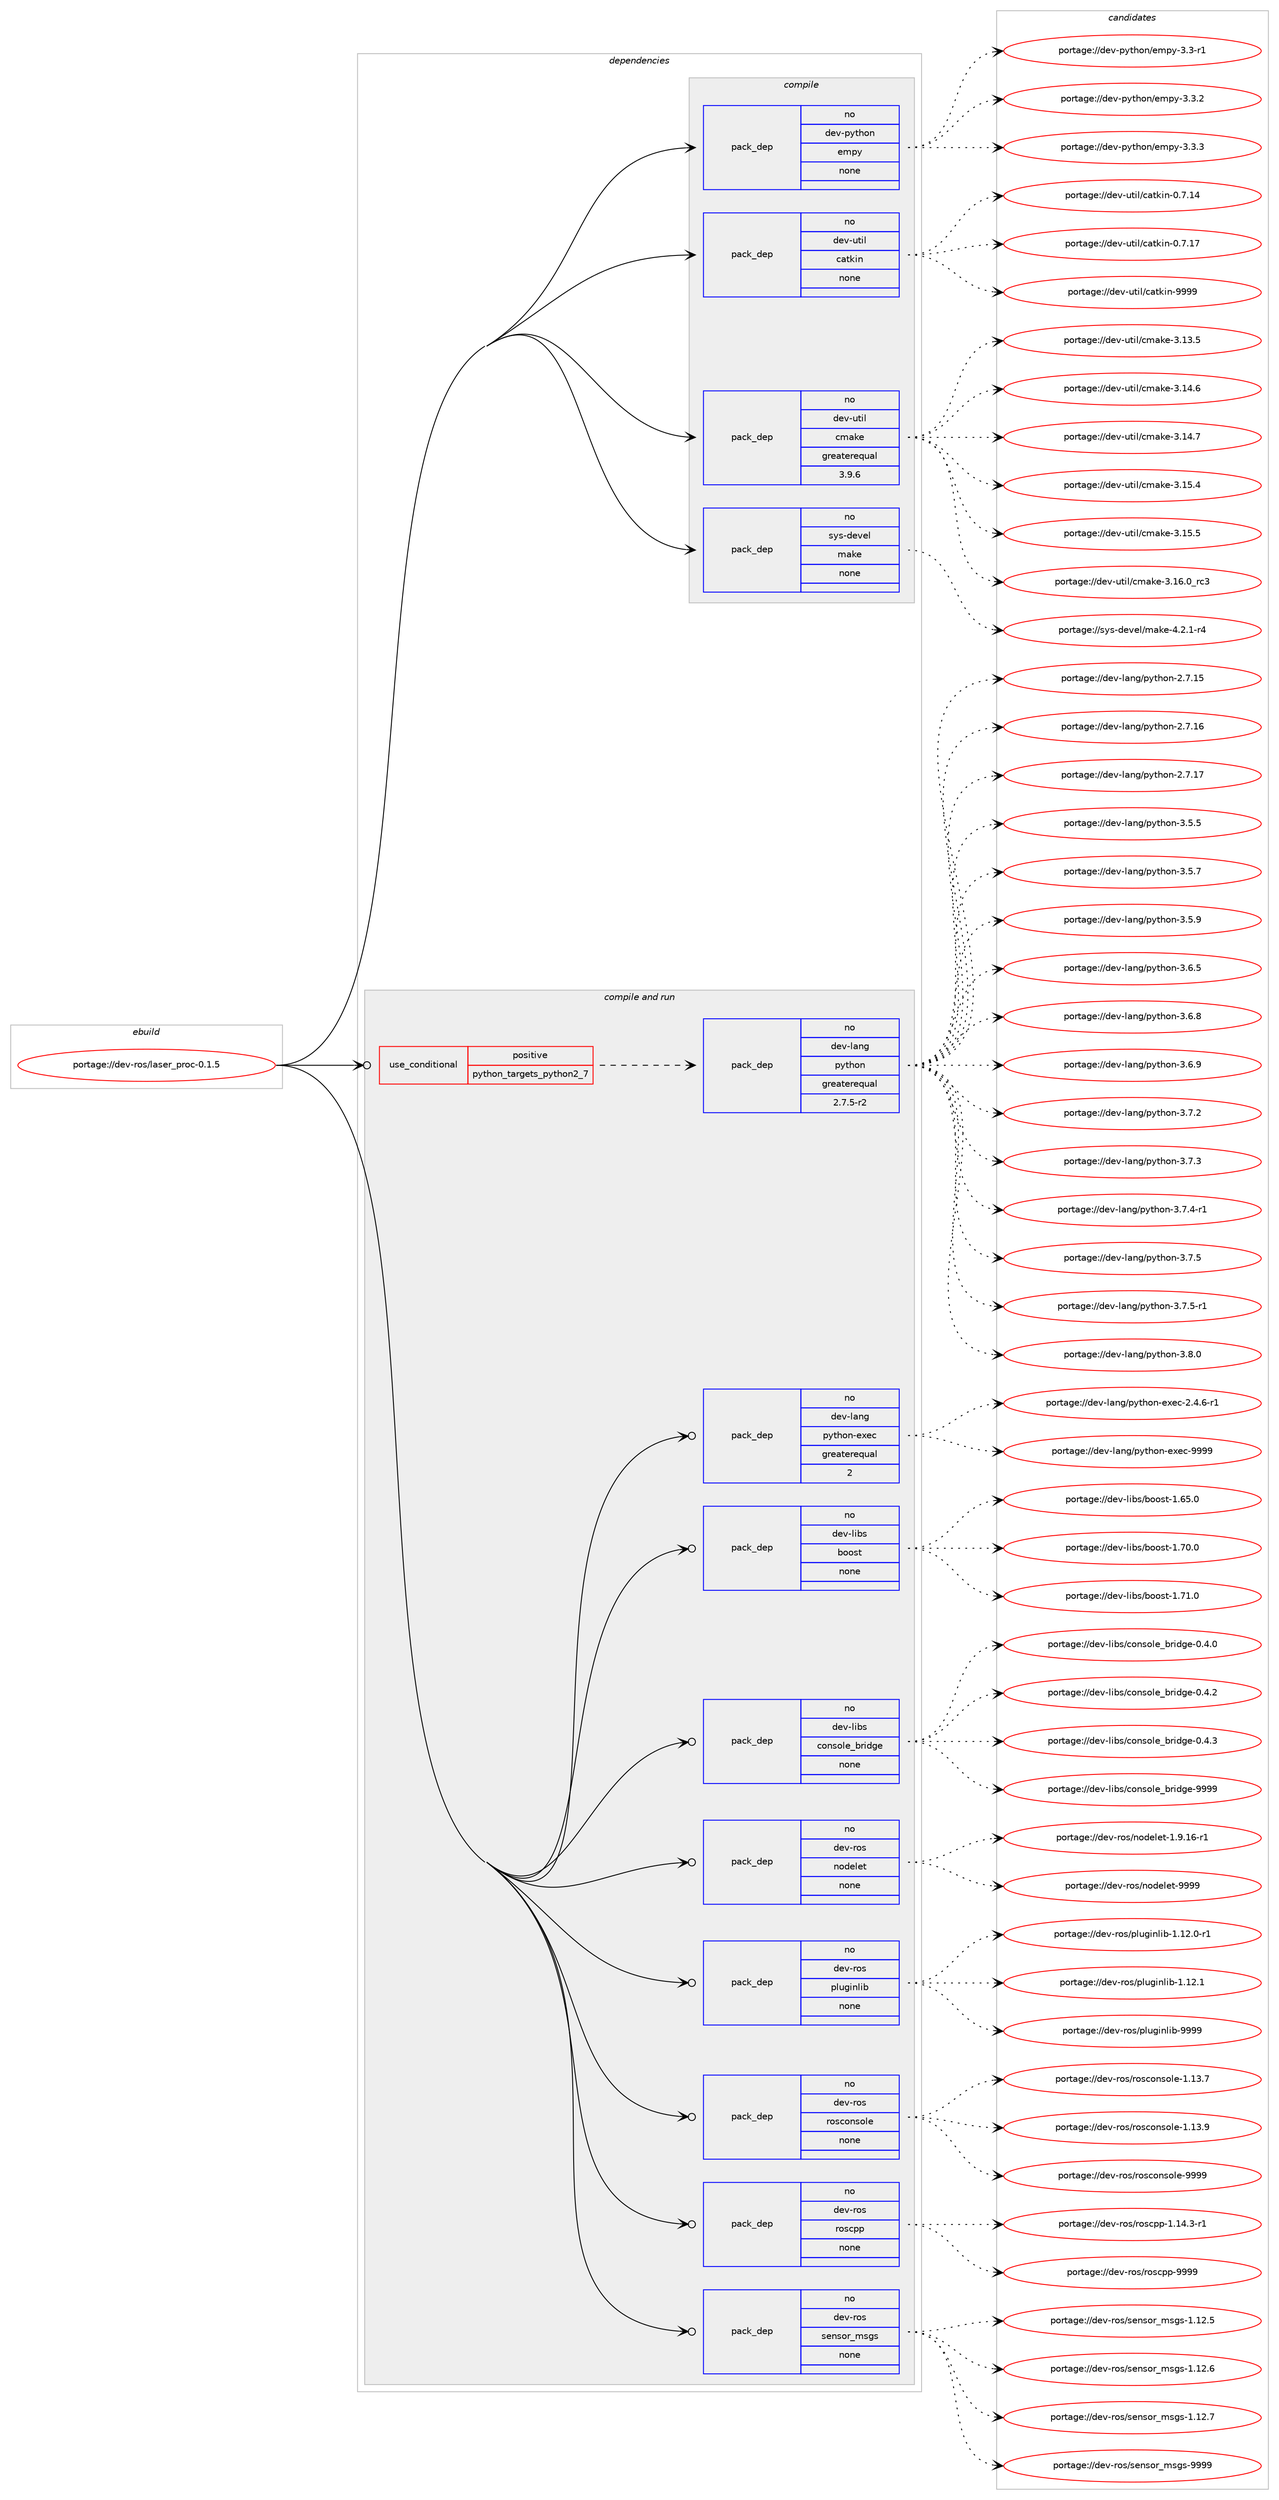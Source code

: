 digraph prolog {

# *************
# Graph options
# *************

newrank=true;
concentrate=true;
compound=true;
graph [rankdir=LR,fontname=Helvetica,fontsize=10,ranksep=1.5];#, ranksep=2.5, nodesep=0.2];
edge  [arrowhead=vee];
node  [fontname=Helvetica,fontsize=10];

# **********
# The ebuild
# **********

subgraph cluster_leftcol {
color=gray;
rank=same;
label=<<i>ebuild</i>>;
id [label="portage://dev-ros/laser_proc-0.1.5", color=red, width=4, href="../dev-ros/laser_proc-0.1.5.svg"];
}

# ****************
# The dependencies
# ****************

subgraph cluster_midcol {
color=gray;
label=<<i>dependencies</i>>;
subgraph cluster_compile {
fillcolor="#eeeeee";
style=filled;
label=<<i>compile</i>>;
subgraph pack144055 {
dependency190502 [label=<<TABLE BORDER="0" CELLBORDER="1" CELLSPACING="0" CELLPADDING="4" WIDTH="220"><TR><TD ROWSPAN="6" CELLPADDING="30">pack_dep</TD></TR><TR><TD WIDTH="110">no</TD></TR><TR><TD>dev-python</TD></TR><TR><TD>empy</TD></TR><TR><TD>none</TD></TR><TR><TD></TD></TR></TABLE>>, shape=none, color=blue];
}
id:e -> dependency190502:w [weight=20,style="solid",arrowhead="vee"];
subgraph pack144056 {
dependency190503 [label=<<TABLE BORDER="0" CELLBORDER="1" CELLSPACING="0" CELLPADDING="4" WIDTH="220"><TR><TD ROWSPAN="6" CELLPADDING="30">pack_dep</TD></TR><TR><TD WIDTH="110">no</TD></TR><TR><TD>dev-util</TD></TR><TR><TD>catkin</TD></TR><TR><TD>none</TD></TR><TR><TD></TD></TR></TABLE>>, shape=none, color=blue];
}
id:e -> dependency190503:w [weight=20,style="solid",arrowhead="vee"];
subgraph pack144057 {
dependency190504 [label=<<TABLE BORDER="0" CELLBORDER="1" CELLSPACING="0" CELLPADDING="4" WIDTH="220"><TR><TD ROWSPAN="6" CELLPADDING="30">pack_dep</TD></TR><TR><TD WIDTH="110">no</TD></TR><TR><TD>dev-util</TD></TR><TR><TD>cmake</TD></TR><TR><TD>greaterequal</TD></TR><TR><TD>3.9.6</TD></TR></TABLE>>, shape=none, color=blue];
}
id:e -> dependency190504:w [weight=20,style="solid",arrowhead="vee"];
subgraph pack144058 {
dependency190505 [label=<<TABLE BORDER="0" CELLBORDER="1" CELLSPACING="0" CELLPADDING="4" WIDTH="220"><TR><TD ROWSPAN="6" CELLPADDING="30">pack_dep</TD></TR><TR><TD WIDTH="110">no</TD></TR><TR><TD>sys-devel</TD></TR><TR><TD>make</TD></TR><TR><TD>none</TD></TR><TR><TD></TD></TR></TABLE>>, shape=none, color=blue];
}
id:e -> dependency190505:w [weight=20,style="solid",arrowhead="vee"];
}
subgraph cluster_compileandrun {
fillcolor="#eeeeee";
style=filled;
label=<<i>compile and run</i>>;
subgraph cond43019 {
dependency190506 [label=<<TABLE BORDER="0" CELLBORDER="1" CELLSPACING="0" CELLPADDING="4"><TR><TD ROWSPAN="3" CELLPADDING="10">use_conditional</TD></TR><TR><TD>positive</TD></TR><TR><TD>python_targets_python2_7</TD></TR></TABLE>>, shape=none, color=red];
subgraph pack144059 {
dependency190507 [label=<<TABLE BORDER="0" CELLBORDER="1" CELLSPACING="0" CELLPADDING="4" WIDTH="220"><TR><TD ROWSPAN="6" CELLPADDING="30">pack_dep</TD></TR><TR><TD WIDTH="110">no</TD></TR><TR><TD>dev-lang</TD></TR><TR><TD>python</TD></TR><TR><TD>greaterequal</TD></TR><TR><TD>2.7.5-r2</TD></TR></TABLE>>, shape=none, color=blue];
}
dependency190506:e -> dependency190507:w [weight=20,style="dashed",arrowhead="vee"];
}
id:e -> dependency190506:w [weight=20,style="solid",arrowhead="odotvee"];
subgraph pack144060 {
dependency190508 [label=<<TABLE BORDER="0" CELLBORDER="1" CELLSPACING="0" CELLPADDING="4" WIDTH="220"><TR><TD ROWSPAN="6" CELLPADDING="30">pack_dep</TD></TR><TR><TD WIDTH="110">no</TD></TR><TR><TD>dev-lang</TD></TR><TR><TD>python-exec</TD></TR><TR><TD>greaterequal</TD></TR><TR><TD>2</TD></TR></TABLE>>, shape=none, color=blue];
}
id:e -> dependency190508:w [weight=20,style="solid",arrowhead="odotvee"];
subgraph pack144061 {
dependency190509 [label=<<TABLE BORDER="0" CELLBORDER="1" CELLSPACING="0" CELLPADDING="4" WIDTH="220"><TR><TD ROWSPAN="6" CELLPADDING="30">pack_dep</TD></TR><TR><TD WIDTH="110">no</TD></TR><TR><TD>dev-libs</TD></TR><TR><TD>boost</TD></TR><TR><TD>none</TD></TR><TR><TD></TD></TR></TABLE>>, shape=none, color=blue];
}
id:e -> dependency190509:w [weight=20,style="solid",arrowhead="odotvee"];
subgraph pack144062 {
dependency190510 [label=<<TABLE BORDER="0" CELLBORDER="1" CELLSPACING="0" CELLPADDING="4" WIDTH="220"><TR><TD ROWSPAN="6" CELLPADDING="30">pack_dep</TD></TR><TR><TD WIDTH="110">no</TD></TR><TR><TD>dev-libs</TD></TR><TR><TD>console_bridge</TD></TR><TR><TD>none</TD></TR><TR><TD></TD></TR></TABLE>>, shape=none, color=blue];
}
id:e -> dependency190510:w [weight=20,style="solid",arrowhead="odotvee"];
subgraph pack144063 {
dependency190511 [label=<<TABLE BORDER="0" CELLBORDER="1" CELLSPACING="0" CELLPADDING="4" WIDTH="220"><TR><TD ROWSPAN="6" CELLPADDING="30">pack_dep</TD></TR><TR><TD WIDTH="110">no</TD></TR><TR><TD>dev-ros</TD></TR><TR><TD>nodelet</TD></TR><TR><TD>none</TD></TR><TR><TD></TD></TR></TABLE>>, shape=none, color=blue];
}
id:e -> dependency190511:w [weight=20,style="solid",arrowhead="odotvee"];
subgraph pack144064 {
dependency190512 [label=<<TABLE BORDER="0" CELLBORDER="1" CELLSPACING="0" CELLPADDING="4" WIDTH="220"><TR><TD ROWSPAN="6" CELLPADDING="30">pack_dep</TD></TR><TR><TD WIDTH="110">no</TD></TR><TR><TD>dev-ros</TD></TR><TR><TD>pluginlib</TD></TR><TR><TD>none</TD></TR><TR><TD></TD></TR></TABLE>>, shape=none, color=blue];
}
id:e -> dependency190512:w [weight=20,style="solid",arrowhead="odotvee"];
subgraph pack144065 {
dependency190513 [label=<<TABLE BORDER="0" CELLBORDER="1" CELLSPACING="0" CELLPADDING="4" WIDTH="220"><TR><TD ROWSPAN="6" CELLPADDING="30">pack_dep</TD></TR><TR><TD WIDTH="110">no</TD></TR><TR><TD>dev-ros</TD></TR><TR><TD>rosconsole</TD></TR><TR><TD>none</TD></TR><TR><TD></TD></TR></TABLE>>, shape=none, color=blue];
}
id:e -> dependency190513:w [weight=20,style="solid",arrowhead="odotvee"];
subgraph pack144066 {
dependency190514 [label=<<TABLE BORDER="0" CELLBORDER="1" CELLSPACING="0" CELLPADDING="4" WIDTH="220"><TR><TD ROWSPAN="6" CELLPADDING="30">pack_dep</TD></TR><TR><TD WIDTH="110">no</TD></TR><TR><TD>dev-ros</TD></TR><TR><TD>roscpp</TD></TR><TR><TD>none</TD></TR><TR><TD></TD></TR></TABLE>>, shape=none, color=blue];
}
id:e -> dependency190514:w [weight=20,style="solid",arrowhead="odotvee"];
subgraph pack144067 {
dependency190515 [label=<<TABLE BORDER="0" CELLBORDER="1" CELLSPACING="0" CELLPADDING="4" WIDTH="220"><TR><TD ROWSPAN="6" CELLPADDING="30">pack_dep</TD></TR><TR><TD WIDTH="110">no</TD></TR><TR><TD>dev-ros</TD></TR><TR><TD>sensor_msgs</TD></TR><TR><TD>none</TD></TR><TR><TD></TD></TR></TABLE>>, shape=none, color=blue];
}
id:e -> dependency190515:w [weight=20,style="solid",arrowhead="odotvee"];
}
subgraph cluster_run {
fillcolor="#eeeeee";
style=filled;
label=<<i>run</i>>;
}
}

# **************
# The candidates
# **************

subgraph cluster_choices {
rank=same;
color=gray;
label=<<i>candidates</i>>;

subgraph choice144055 {
color=black;
nodesep=1;
choiceportage1001011184511212111610411111047101109112121455146514511449 [label="portage://dev-python/empy-3.3-r1", color=red, width=4,href="../dev-python/empy-3.3-r1.svg"];
choiceportage1001011184511212111610411111047101109112121455146514650 [label="portage://dev-python/empy-3.3.2", color=red, width=4,href="../dev-python/empy-3.3.2.svg"];
choiceportage1001011184511212111610411111047101109112121455146514651 [label="portage://dev-python/empy-3.3.3", color=red, width=4,href="../dev-python/empy-3.3.3.svg"];
dependency190502:e -> choiceportage1001011184511212111610411111047101109112121455146514511449:w [style=dotted,weight="100"];
dependency190502:e -> choiceportage1001011184511212111610411111047101109112121455146514650:w [style=dotted,weight="100"];
dependency190502:e -> choiceportage1001011184511212111610411111047101109112121455146514651:w [style=dotted,weight="100"];
}
subgraph choice144056 {
color=black;
nodesep=1;
choiceportage1001011184511711610510847999711610710511045484655464952 [label="portage://dev-util/catkin-0.7.14", color=red, width=4,href="../dev-util/catkin-0.7.14.svg"];
choiceportage1001011184511711610510847999711610710511045484655464955 [label="portage://dev-util/catkin-0.7.17", color=red, width=4,href="../dev-util/catkin-0.7.17.svg"];
choiceportage100101118451171161051084799971161071051104557575757 [label="portage://dev-util/catkin-9999", color=red, width=4,href="../dev-util/catkin-9999.svg"];
dependency190503:e -> choiceportage1001011184511711610510847999711610710511045484655464952:w [style=dotted,weight="100"];
dependency190503:e -> choiceportage1001011184511711610510847999711610710511045484655464955:w [style=dotted,weight="100"];
dependency190503:e -> choiceportage100101118451171161051084799971161071051104557575757:w [style=dotted,weight="100"];
}
subgraph choice144057 {
color=black;
nodesep=1;
choiceportage1001011184511711610510847991099710710145514649514653 [label="portage://dev-util/cmake-3.13.5", color=red, width=4,href="../dev-util/cmake-3.13.5.svg"];
choiceportage1001011184511711610510847991099710710145514649524654 [label="portage://dev-util/cmake-3.14.6", color=red, width=4,href="../dev-util/cmake-3.14.6.svg"];
choiceportage1001011184511711610510847991099710710145514649524655 [label="portage://dev-util/cmake-3.14.7", color=red, width=4,href="../dev-util/cmake-3.14.7.svg"];
choiceportage1001011184511711610510847991099710710145514649534652 [label="portage://dev-util/cmake-3.15.4", color=red, width=4,href="../dev-util/cmake-3.15.4.svg"];
choiceportage1001011184511711610510847991099710710145514649534653 [label="portage://dev-util/cmake-3.15.5", color=red, width=4,href="../dev-util/cmake-3.15.5.svg"];
choiceportage1001011184511711610510847991099710710145514649544648951149951 [label="portage://dev-util/cmake-3.16.0_rc3", color=red, width=4,href="../dev-util/cmake-3.16.0_rc3.svg"];
dependency190504:e -> choiceportage1001011184511711610510847991099710710145514649514653:w [style=dotted,weight="100"];
dependency190504:e -> choiceportage1001011184511711610510847991099710710145514649524654:w [style=dotted,weight="100"];
dependency190504:e -> choiceportage1001011184511711610510847991099710710145514649524655:w [style=dotted,weight="100"];
dependency190504:e -> choiceportage1001011184511711610510847991099710710145514649534652:w [style=dotted,weight="100"];
dependency190504:e -> choiceportage1001011184511711610510847991099710710145514649534653:w [style=dotted,weight="100"];
dependency190504:e -> choiceportage1001011184511711610510847991099710710145514649544648951149951:w [style=dotted,weight="100"];
}
subgraph choice144058 {
color=black;
nodesep=1;
choiceportage1151211154510010111810110847109971071014552465046494511452 [label="portage://sys-devel/make-4.2.1-r4", color=red, width=4,href="../sys-devel/make-4.2.1-r4.svg"];
dependency190505:e -> choiceportage1151211154510010111810110847109971071014552465046494511452:w [style=dotted,weight="100"];
}
subgraph choice144059 {
color=black;
nodesep=1;
choiceportage10010111845108971101034711212111610411111045504655464953 [label="portage://dev-lang/python-2.7.15", color=red, width=4,href="../dev-lang/python-2.7.15.svg"];
choiceportage10010111845108971101034711212111610411111045504655464954 [label="portage://dev-lang/python-2.7.16", color=red, width=4,href="../dev-lang/python-2.7.16.svg"];
choiceportage10010111845108971101034711212111610411111045504655464955 [label="portage://dev-lang/python-2.7.17", color=red, width=4,href="../dev-lang/python-2.7.17.svg"];
choiceportage100101118451089711010347112121116104111110455146534653 [label="portage://dev-lang/python-3.5.5", color=red, width=4,href="../dev-lang/python-3.5.5.svg"];
choiceportage100101118451089711010347112121116104111110455146534655 [label="portage://dev-lang/python-3.5.7", color=red, width=4,href="../dev-lang/python-3.5.7.svg"];
choiceportage100101118451089711010347112121116104111110455146534657 [label="portage://dev-lang/python-3.5.9", color=red, width=4,href="../dev-lang/python-3.5.9.svg"];
choiceportage100101118451089711010347112121116104111110455146544653 [label="portage://dev-lang/python-3.6.5", color=red, width=4,href="../dev-lang/python-3.6.5.svg"];
choiceportage100101118451089711010347112121116104111110455146544656 [label="portage://dev-lang/python-3.6.8", color=red, width=4,href="../dev-lang/python-3.6.8.svg"];
choiceportage100101118451089711010347112121116104111110455146544657 [label="portage://dev-lang/python-3.6.9", color=red, width=4,href="../dev-lang/python-3.6.9.svg"];
choiceportage100101118451089711010347112121116104111110455146554650 [label="portage://dev-lang/python-3.7.2", color=red, width=4,href="../dev-lang/python-3.7.2.svg"];
choiceportage100101118451089711010347112121116104111110455146554651 [label="portage://dev-lang/python-3.7.3", color=red, width=4,href="../dev-lang/python-3.7.3.svg"];
choiceportage1001011184510897110103471121211161041111104551465546524511449 [label="portage://dev-lang/python-3.7.4-r1", color=red, width=4,href="../dev-lang/python-3.7.4-r1.svg"];
choiceportage100101118451089711010347112121116104111110455146554653 [label="portage://dev-lang/python-3.7.5", color=red, width=4,href="../dev-lang/python-3.7.5.svg"];
choiceportage1001011184510897110103471121211161041111104551465546534511449 [label="portage://dev-lang/python-3.7.5-r1", color=red, width=4,href="../dev-lang/python-3.7.5-r1.svg"];
choiceportage100101118451089711010347112121116104111110455146564648 [label="portage://dev-lang/python-3.8.0", color=red, width=4,href="../dev-lang/python-3.8.0.svg"];
dependency190507:e -> choiceportage10010111845108971101034711212111610411111045504655464953:w [style=dotted,weight="100"];
dependency190507:e -> choiceportage10010111845108971101034711212111610411111045504655464954:w [style=dotted,weight="100"];
dependency190507:e -> choiceportage10010111845108971101034711212111610411111045504655464955:w [style=dotted,weight="100"];
dependency190507:e -> choiceportage100101118451089711010347112121116104111110455146534653:w [style=dotted,weight="100"];
dependency190507:e -> choiceportage100101118451089711010347112121116104111110455146534655:w [style=dotted,weight="100"];
dependency190507:e -> choiceportage100101118451089711010347112121116104111110455146534657:w [style=dotted,weight="100"];
dependency190507:e -> choiceportage100101118451089711010347112121116104111110455146544653:w [style=dotted,weight="100"];
dependency190507:e -> choiceportage100101118451089711010347112121116104111110455146544656:w [style=dotted,weight="100"];
dependency190507:e -> choiceportage100101118451089711010347112121116104111110455146544657:w [style=dotted,weight="100"];
dependency190507:e -> choiceportage100101118451089711010347112121116104111110455146554650:w [style=dotted,weight="100"];
dependency190507:e -> choiceportage100101118451089711010347112121116104111110455146554651:w [style=dotted,weight="100"];
dependency190507:e -> choiceportage1001011184510897110103471121211161041111104551465546524511449:w [style=dotted,weight="100"];
dependency190507:e -> choiceportage100101118451089711010347112121116104111110455146554653:w [style=dotted,weight="100"];
dependency190507:e -> choiceportage1001011184510897110103471121211161041111104551465546534511449:w [style=dotted,weight="100"];
dependency190507:e -> choiceportage100101118451089711010347112121116104111110455146564648:w [style=dotted,weight="100"];
}
subgraph choice144060 {
color=black;
nodesep=1;
choiceportage10010111845108971101034711212111610411111045101120101994550465246544511449 [label="portage://dev-lang/python-exec-2.4.6-r1", color=red, width=4,href="../dev-lang/python-exec-2.4.6-r1.svg"];
choiceportage10010111845108971101034711212111610411111045101120101994557575757 [label="portage://dev-lang/python-exec-9999", color=red, width=4,href="../dev-lang/python-exec-9999.svg"];
dependency190508:e -> choiceportage10010111845108971101034711212111610411111045101120101994550465246544511449:w [style=dotted,weight="100"];
dependency190508:e -> choiceportage10010111845108971101034711212111610411111045101120101994557575757:w [style=dotted,weight="100"];
}
subgraph choice144061 {
color=black;
nodesep=1;
choiceportage1001011184510810598115479811111111511645494654534648 [label="portage://dev-libs/boost-1.65.0", color=red, width=4,href="../dev-libs/boost-1.65.0.svg"];
choiceportage1001011184510810598115479811111111511645494655484648 [label="portage://dev-libs/boost-1.70.0", color=red, width=4,href="../dev-libs/boost-1.70.0.svg"];
choiceportage1001011184510810598115479811111111511645494655494648 [label="portage://dev-libs/boost-1.71.0", color=red, width=4,href="../dev-libs/boost-1.71.0.svg"];
dependency190509:e -> choiceportage1001011184510810598115479811111111511645494654534648:w [style=dotted,weight="100"];
dependency190509:e -> choiceportage1001011184510810598115479811111111511645494655484648:w [style=dotted,weight="100"];
dependency190509:e -> choiceportage1001011184510810598115479811111111511645494655494648:w [style=dotted,weight="100"];
}
subgraph choice144062 {
color=black;
nodesep=1;
choiceportage100101118451081059811547991111101151111081019598114105100103101454846524648 [label="portage://dev-libs/console_bridge-0.4.0", color=red, width=4,href="../dev-libs/console_bridge-0.4.0.svg"];
choiceportage100101118451081059811547991111101151111081019598114105100103101454846524650 [label="portage://dev-libs/console_bridge-0.4.2", color=red, width=4,href="../dev-libs/console_bridge-0.4.2.svg"];
choiceportage100101118451081059811547991111101151111081019598114105100103101454846524651 [label="portage://dev-libs/console_bridge-0.4.3", color=red, width=4,href="../dev-libs/console_bridge-0.4.3.svg"];
choiceportage1001011184510810598115479911111011511110810195981141051001031014557575757 [label="portage://dev-libs/console_bridge-9999", color=red, width=4,href="../dev-libs/console_bridge-9999.svg"];
dependency190510:e -> choiceportage100101118451081059811547991111101151111081019598114105100103101454846524648:w [style=dotted,weight="100"];
dependency190510:e -> choiceportage100101118451081059811547991111101151111081019598114105100103101454846524650:w [style=dotted,weight="100"];
dependency190510:e -> choiceportage100101118451081059811547991111101151111081019598114105100103101454846524651:w [style=dotted,weight="100"];
dependency190510:e -> choiceportage1001011184510810598115479911111011511110810195981141051001031014557575757:w [style=dotted,weight="100"];
}
subgraph choice144063 {
color=black;
nodesep=1;
choiceportage1001011184511411111547110111100101108101116454946574649544511449 [label="portage://dev-ros/nodelet-1.9.16-r1", color=red, width=4,href="../dev-ros/nodelet-1.9.16-r1.svg"];
choiceportage10010111845114111115471101111001011081011164557575757 [label="portage://dev-ros/nodelet-9999", color=red, width=4,href="../dev-ros/nodelet-9999.svg"];
dependency190511:e -> choiceportage1001011184511411111547110111100101108101116454946574649544511449:w [style=dotted,weight="100"];
dependency190511:e -> choiceportage10010111845114111115471101111001011081011164557575757:w [style=dotted,weight="100"];
}
subgraph choice144064 {
color=black;
nodesep=1;
choiceportage100101118451141111154711210811710310511010810598454946495046484511449 [label="portage://dev-ros/pluginlib-1.12.0-r1", color=red, width=4,href="../dev-ros/pluginlib-1.12.0-r1.svg"];
choiceportage10010111845114111115471121081171031051101081059845494649504649 [label="portage://dev-ros/pluginlib-1.12.1", color=red, width=4,href="../dev-ros/pluginlib-1.12.1.svg"];
choiceportage1001011184511411111547112108117103105110108105984557575757 [label="portage://dev-ros/pluginlib-9999", color=red, width=4,href="../dev-ros/pluginlib-9999.svg"];
dependency190512:e -> choiceportage100101118451141111154711210811710310511010810598454946495046484511449:w [style=dotted,weight="100"];
dependency190512:e -> choiceportage10010111845114111115471121081171031051101081059845494649504649:w [style=dotted,weight="100"];
dependency190512:e -> choiceportage1001011184511411111547112108117103105110108105984557575757:w [style=dotted,weight="100"];
}
subgraph choice144065 {
color=black;
nodesep=1;
choiceportage10010111845114111115471141111159911111011511110810145494649514655 [label="portage://dev-ros/rosconsole-1.13.7", color=red, width=4,href="../dev-ros/rosconsole-1.13.7.svg"];
choiceportage10010111845114111115471141111159911111011511110810145494649514657 [label="portage://dev-ros/rosconsole-1.13.9", color=red, width=4,href="../dev-ros/rosconsole-1.13.9.svg"];
choiceportage1001011184511411111547114111115991111101151111081014557575757 [label="portage://dev-ros/rosconsole-9999", color=red, width=4,href="../dev-ros/rosconsole-9999.svg"];
dependency190513:e -> choiceportage10010111845114111115471141111159911111011511110810145494649514655:w [style=dotted,weight="100"];
dependency190513:e -> choiceportage10010111845114111115471141111159911111011511110810145494649514657:w [style=dotted,weight="100"];
dependency190513:e -> choiceportage1001011184511411111547114111115991111101151111081014557575757:w [style=dotted,weight="100"];
}
subgraph choice144066 {
color=black;
nodesep=1;
choiceportage100101118451141111154711411111599112112454946495246514511449 [label="portage://dev-ros/roscpp-1.14.3-r1", color=red, width=4,href="../dev-ros/roscpp-1.14.3-r1.svg"];
choiceportage1001011184511411111547114111115991121124557575757 [label="portage://dev-ros/roscpp-9999", color=red, width=4,href="../dev-ros/roscpp-9999.svg"];
dependency190514:e -> choiceportage100101118451141111154711411111599112112454946495246514511449:w [style=dotted,weight="100"];
dependency190514:e -> choiceportage1001011184511411111547114111115991121124557575757:w [style=dotted,weight="100"];
}
subgraph choice144067 {
color=black;
nodesep=1;
choiceportage10010111845114111115471151011101151111149510911510311545494649504653 [label="portage://dev-ros/sensor_msgs-1.12.5", color=red, width=4,href="../dev-ros/sensor_msgs-1.12.5.svg"];
choiceportage10010111845114111115471151011101151111149510911510311545494649504654 [label="portage://dev-ros/sensor_msgs-1.12.6", color=red, width=4,href="../dev-ros/sensor_msgs-1.12.6.svg"];
choiceportage10010111845114111115471151011101151111149510911510311545494649504655 [label="portage://dev-ros/sensor_msgs-1.12.7", color=red, width=4,href="../dev-ros/sensor_msgs-1.12.7.svg"];
choiceportage1001011184511411111547115101110115111114951091151031154557575757 [label="portage://dev-ros/sensor_msgs-9999", color=red, width=4,href="../dev-ros/sensor_msgs-9999.svg"];
dependency190515:e -> choiceportage10010111845114111115471151011101151111149510911510311545494649504653:w [style=dotted,weight="100"];
dependency190515:e -> choiceportage10010111845114111115471151011101151111149510911510311545494649504654:w [style=dotted,weight="100"];
dependency190515:e -> choiceportage10010111845114111115471151011101151111149510911510311545494649504655:w [style=dotted,weight="100"];
dependency190515:e -> choiceportage1001011184511411111547115101110115111114951091151031154557575757:w [style=dotted,weight="100"];
}
}

}
